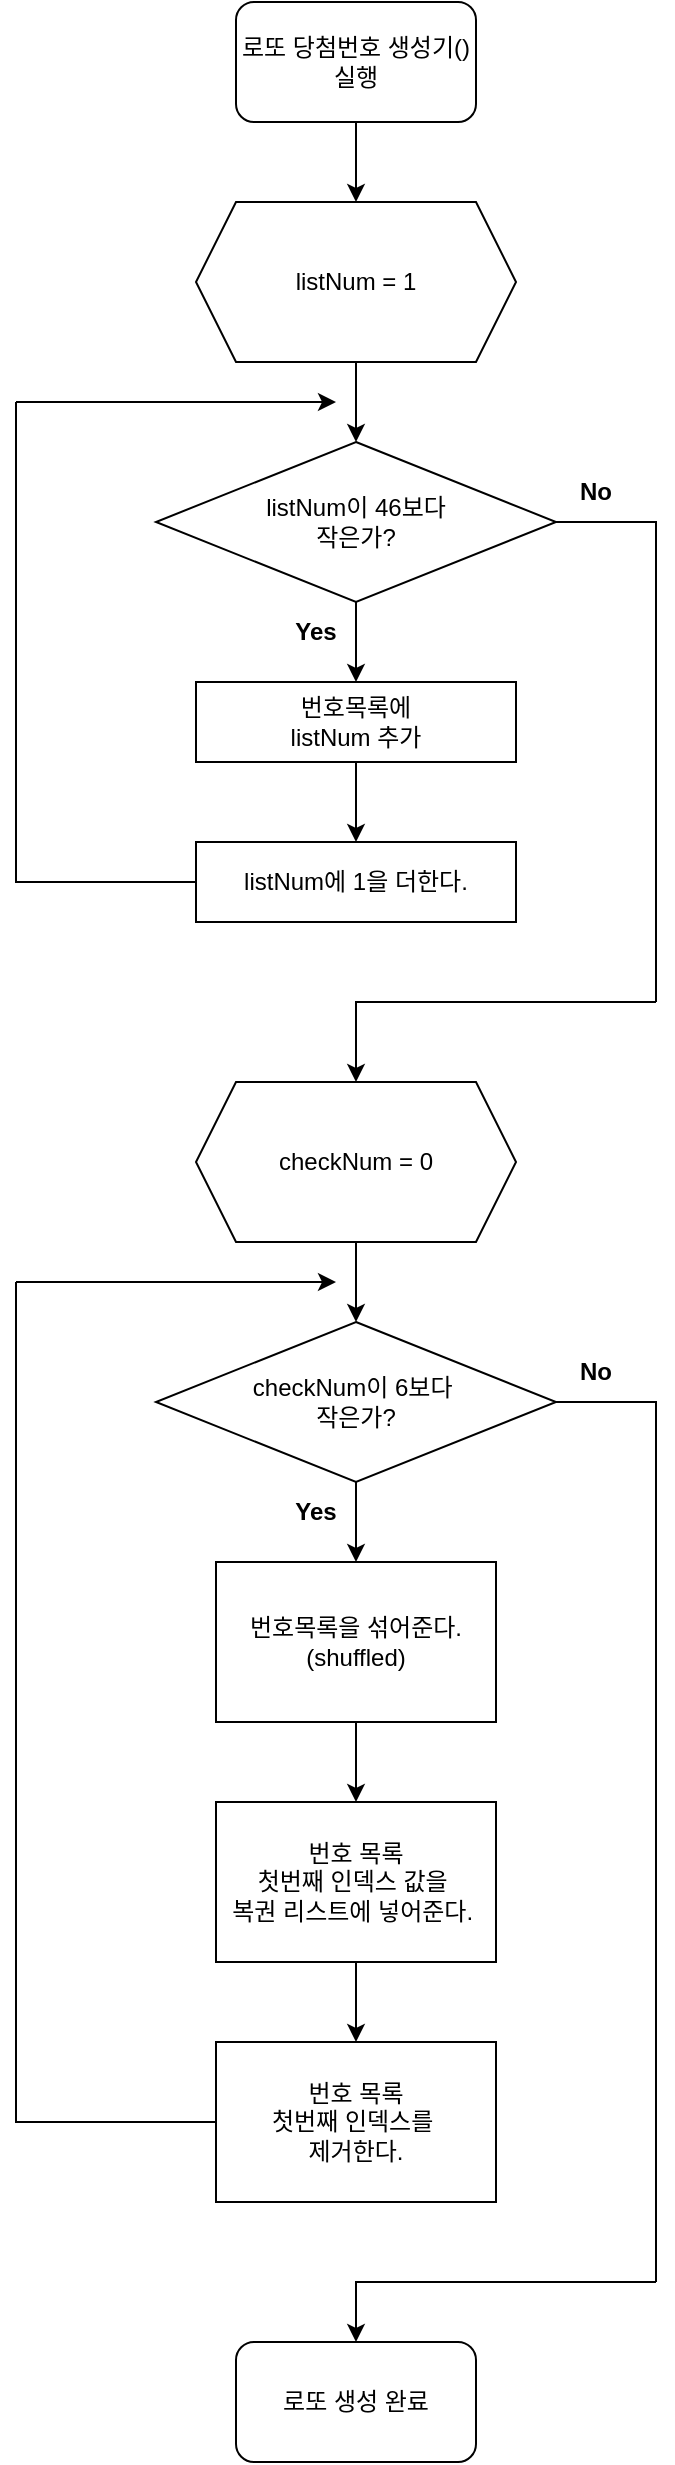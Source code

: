 <mxfile version="24.1.0" type="device">
  <diagram id="C5RBs43oDa-KdzZeNtuy" name="Page-1">
    <mxGraphModel dx="1194" dy="731" grid="1" gridSize="10" guides="1" tooltips="1" connect="1" arrows="1" fold="1" page="1" pageScale="1" pageWidth="980" pageHeight="1390" math="0" shadow="0">
      <root>
        <mxCell id="WIyWlLk6GJQsqaUBKTNV-0" />
        <mxCell id="WIyWlLk6GJQsqaUBKTNV-1" parent="WIyWlLk6GJQsqaUBKTNV-0" />
        <mxCell id="QLz21TdQGJyOuTGxiv5p-11" value="" style="edgeStyle=orthogonalEdgeStyle;rounded=0;orthogonalLoop=1;jettySize=auto;html=1;" edge="1" parent="WIyWlLk6GJQsqaUBKTNV-1" source="QLz21TdQGJyOuTGxiv5p-3" target="QLz21TdQGJyOuTGxiv5p-7">
          <mxGeometry relative="1" as="geometry" />
        </mxCell>
        <mxCell id="QLz21TdQGJyOuTGxiv5p-3" value="listNum = 1" style="shape=hexagon;perimeter=hexagonPerimeter2;whiteSpace=wrap;html=1;fixedSize=1;" vertex="1" parent="WIyWlLk6GJQsqaUBKTNV-1">
          <mxGeometry x="420" y="180" width="160" height="80" as="geometry" />
        </mxCell>
        <mxCell id="QLz21TdQGJyOuTGxiv5p-10" value="" style="edgeStyle=orthogonalEdgeStyle;rounded=0;orthogonalLoop=1;jettySize=auto;html=1;" edge="1" parent="WIyWlLk6GJQsqaUBKTNV-1" source="QLz21TdQGJyOuTGxiv5p-4" target="QLz21TdQGJyOuTGxiv5p-3">
          <mxGeometry relative="1" as="geometry" />
        </mxCell>
        <mxCell id="QLz21TdQGJyOuTGxiv5p-4" value="로또 당첨번호 생성기() 실행" style="rounded=1;whiteSpace=wrap;html=1;" vertex="1" parent="WIyWlLk6GJQsqaUBKTNV-1">
          <mxGeometry x="440" y="80" width="120" height="60" as="geometry" />
        </mxCell>
        <mxCell id="QLz21TdQGJyOuTGxiv5p-9" value="" style="edgeStyle=orthogonalEdgeStyle;rounded=0;orthogonalLoop=1;jettySize=auto;html=1;" edge="1" parent="WIyWlLk6GJQsqaUBKTNV-1" source="QLz21TdQGJyOuTGxiv5p-6" target="QLz21TdQGJyOuTGxiv5p-8">
          <mxGeometry relative="1" as="geometry" />
        </mxCell>
        <mxCell id="QLz21TdQGJyOuTGxiv5p-6" value="번호목록에 &lt;br&gt;listNum 추가" style="rounded=0;whiteSpace=wrap;html=1;" vertex="1" parent="WIyWlLk6GJQsqaUBKTNV-1">
          <mxGeometry x="420" y="420" width="160" height="40" as="geometry" />
        </mxCell>
        <mxCell id="QLz21TdQGJyOuTGxiv5p-12" value="" style="edgeStyle=orthogonalEdgeStyle;rounded=0;orthogonalLoop=1;jettySize=auto;html=1;" edge="1" parent="WIyWlLk6GJQsqaUBKTNV-1" source="QLz21TdQGJyOuTGxiv5p-7" target="QLz21TdQGJyOuTGxiv5p-6">
          <mxGeometry relative="1" as="geometry" />
        </mxCell>
        <mxCell id="QLz21TdQGJyOuTGxiv5p-7" value="listNum이 46보다&lt;br&gt;작은가?" style="rhombus;whiteSpace=wrap;html=1;" vertex="1" parent="WIyWlLk6GJQsqaUBKTNV-1">
          <mxGeometry x="400" y="300" width="200" height="80" as="geometry" />
        </mxCell>
        <mxCell id="QLz21TdQGJyOuTGxiv5p-8" value="listNum에 1을 더한다." style="whiteSpace=wrap;html=1;rounded=0;" vertex="1" parent="WIyWlLk6GJQsqaUBKTNV-1">
          <mxGeometry x="420" y="500" width="160" height="40" as="geometry" />
        </mxCell>
        <mxCell id="QLz21TdQGJyOuTGxiv5p-19" value="" style="edgeStyle=orthogonalEdgeStyle;rounded=0;orthogonalLoop=1;jettySize=auto;html=1;" edge="1" parent="WIyWlLk6GJQsqaUBKTNV-1">
          <mxGeometry relative="1" as="geometry">
            <mxPoint x="330" y="280" as="sourcePoint" />
            <mxPoint x="490" y="280" as="targetPoint" />
          </mxGeometry>
        </mxCell>
        <mxCell id="QLz21TdQGJyOuTGxiv5p-21" value="" style="endArrow=none;html=1;rounded=0;exitX=0;exitY=0.5;exitDx=0;exitDy=0;" edge="1" parent="WIyWlLk6GJQsqaUBKTNV-1" source="QLz21TdQGJyOuTGxiv5p-8">
          <mxGeometry width="50" height="50" relative="1" as="geometry">
            <mxPoint x="480" y="380" as="sourcePoint" />
            <mxPoint x="330" y="280" as="targetPoint" />
            <Array as="points">
              <mxPoint x="330" y="520" />
            </Array>
          </mxGeometry>
        </mxCell>
        <mxCell id="QLz21TdQGJyOuTGxiv5p-32" value="" style="edgeStyle=orthogonalEdgeStyle;rounded=0;orthogonalLoop=1;jettySize=auto;html=1;" edge="1" parent="WIyWlLk6GJQsqaUBKTNV-1" source="QLz21TdQGJyOuTGxiv5p-23" target="QLz21TdQGJyOuTGxiv5p-27">
          <mxGeometry relative="1" as="geometry" />
        </mxCell>
        <mxCell id="QLz21TdQGJyOuTGxiv5p-23" value="번호목록을 섞어준다.&lt;br&gt;(shuffled)" style="rounded=0;whiteSpace=wrap;html=1;" vertex="1" parent="WIyWlLk6GJQsqaUBKTNV-1">
          <mxGeometry x="430" y="860" width="140" height="80" as="geometry" />
        </mxCell>
        <mxCell id="QLz21TdQGJyOuTGxiv5p-31" value="" style="edgeStyle=orthogonalEdgeStyle;rounded=0;orthogonalLoop=1;jettySize=auto;html=1;" edge="1" parent="WIyWlLk6GJQsqaUBKTNV-1" source="QLz21TdQGJyOuTGxiv5p-24" target="QLz21TdQGJyOuTGxiv5p-25">
          <mxGeometry relative="1" as="geometry" />
        </mxCell>
        <mxCell id="QLz21TdQGJyOuTGxiv5p-24" value="checkNum = 0" style="shape=hexagon;perimeter=hexagonPerimeter2;whiteSpace=wrap;html=1;fixedSize=1;" vertex="1" parent="WIyWlLk6GJQsqaUBKTNV-1">
          <mxGeometry x="420" y="620" width="160" height="80" as="geometry" />
        </mxCell>
        <mxCell id="QLz21TdQGJyOuTGxiv5p-34" value="" style="edgeStyle=orthogonalEdgeStyle;rounded=0;orthogonalLoop=1;jettySize=auto;html=1;" edge="1" parent="WIyWlLk6GJQsqaUBKTNV-1" source="QLz21TdQGJyOuTGxiv5p-25" target="QLz21TdQGJyOuTGxiv5p-23">
          <mxGeometry relative="1" as="geometry" />
        </mxCell>
        <mxCell id="QLz21TdQGJyOuTGxiv5p-25" value="checkNum이 6보다&amp;nbsp;&lt;div&gt;작은가?&lt;/div&gt;" style="rhombus;whiteSpace=wrap;html=1;" vertex="1" parent="WIyWlLk6GJQsqaUBKTNV-1">
          <mxGeometry x="400" y="740" width="200" height="80" as="geometry" />
        </mxCell>
        <mxCell id="QLz21TdQGJyOuTGxiv5p-33" value="" style="edgeStyle=orthogonalEdgeStyle;rounded=0;orthogonalLoop=1;jettySize=auto;html=1;" edge="1" parent="WIyWlLk6GJQsqaUBKTNV-1" source="QLz21TdQGJyOuTGxiv5p-27" target="QLz21TdQGJyOuTGxiv5p-28">
          <mxGeometry relative="1" as="geometry" />
        </mxCell>
        <mxCell id="QLz21TdQGJyOuTGxiv5p-27" value="번호 목록&lt;br&gt;첫번째 인덱스 값을&amp;nbsp;&lt;div&gt;복권 리스트에 넣어준다.&amp;nbsp;&lt;/div&gt;" style="rounded=0;whiteSpace=wrap;html=1;" vertex="1" parent="WIyWlLk6GJQsqaUBKTNV-1">
          <mxGeometry x="430" y="980" width="140" height="80" as="geometry" />
        </mxCell>
        <mxCell id="QLz21TdQGJyOuTGxiv5p-28" value="번호 목록&lt;br&gt;첫번째 인덱스를&amp;nbsp;&lt;div&gt;제거한다.&lt;/div&gt;" style="rounded=0;whiteSpace=wrap;html=1;" vertex="1" parent="WIyWlLk6GJQsqaUBKTNV-1">
          <mxGeometry x="430" y="1100" width="140" height="80" as="geometry" />
        </mxCell>
        <mxCell id="QLz21TdQGJyOuTGxiv5p-29" value="" style="endArrow=none;html=1;rounded=0;exitX=1;exitY=0.5;exitDx=0;exitDy=0;" edge="1" parent="WIyWlLk6GJQsqaUBKTNV-1" source="QLz21TdQGJyOuTGxiv5p-7">
          <mxGeometry width="50" height="50" relative="1" as="geometry">
            <mxPoint x="600" y="630" as="sourcePoint" />
            <mxPoint x="650" y="580" as="targetPoint" />
            <Array as="points">
              <mxPoint x="650" y="340" />
            </Array>
          </mxGeometry>
        </mxCell>
        <mxCell id="QLz21TdQGJyOuTGxiv5p-30" value="" style="endArrow=classic;html=1;rounded=0;entryX=0.5;entryY=0;entryDx=0;entryDy=0;" edge="1" parent="WIyWlLk6GJQsqaUBKTNV-1" target="QLz21TdQGJyOuTGxiv5p-24">
          <mxGeometry width="50" height="50" relative="1" as="geometry">
            <mxPoint x="650" y="580" as="sourcePoint" />
            <mxPoint x="650" y="580" as="targetPoint" />
            <Array as="points">
              <mxPoint x="500" y="580" />
            </Array>
          </mxGeometry>
        </mxCell>
        <mxCell id="QLz21TdQGJyOuTGxiv5p-35" value="" style="endArrow=none;html=1;rounded=0;exitX=0;exitY=0.5;exitDx=0;exitDy=0;" edge="1" parent="WIyWlLk6GJQsqaUBKTNV-1" source="QLz21TdQGJyOuTGxiv5p-28">
          <mxGeometry width="50" height="50" relative="1" as="geometry">
            <mxPoint x="600" y="970" as="sourcePoint" />
            <mxPoint x="330" y="720" as="targetPoint" />
            <Array as="points">
              <mxPoint x="330" y="1140" />
            </Array>
          </mxGeometry>
        </mxCell>
        <mxCell id="QLz21TdQGJyOuTGxiv5p-36" value="" style="endArrow=classic;html=1;rounded=0;" edge="1" parent="WIyWlLk6GJQsqaUBKTNV-1">
          <mxGeometry width="50" height="50" relative="1" as="geometry">
            <mxPoint x="330" y="720" as="sourcePoint" />
            <mxPoint x="490" y="720" as="targetPoint" />
          </mxGeometry>
        </mxCell>
        <mxCell id="QLz21TdQGJyOuTGxiv5p-37" value="로또 생성 완료" style="rounded=1;whiteSpace=wrap;html=1;" vertex="1" parent="WIyWlLk6GJQsqaUBKTNV-1">
          <mxGeometry x="440" y="1250" width="120" height="60" as="geometry" />
        </mxCell>
        <mxCell id="QLz21TdQGJyOuTGxiv5p-38" value="" style="endArrow=none;html=1;rounded=0;exitX=1;exitY=0.5;exitDx=0;exitDy=0;" edge="1" parent="WIyWlLk6GJQsqaUBKTNV-1" source="QLz21TdQGJyOuTGxiv5p-25">
          <mxGeometry width="50" height="50" relative="1" as="geometry">
            <mxPoint x="600" y="960" as="sourcePoint" />
            <mxPoint x="650" y="1220" as="targetPoint" />
            <Array as="points">
              <mxPoint x="650" y="780" />
            </Array>
          </mxGeometry>
        </mxCell>
        <mxCell id="QLz21TdQGJyOuTGxiv5p-39" value="" style="endArrow=classic;html=1;rounded=0;entryX=0.5;entryY=0;entryDx=0;entryDy=0;" edge="1" parent="WIyWlLk6GJQsqaUBKTNV-1" target="QLz21TdQGJyOuTGxiv5p-37">
          <mxGeometry width="50" height="50" relative="1" as="geometry">
            <mxPoint x="650" y="1220" as="sourcePoint" />
            <mxPoint x="650" y="1090" as="targetPoint" />
            <Array as="points">
              <mxPoint x="500" y="1220" />
            </Array>
          </mxGeometry>
        </mxCell>
        <mxCell id="QLz21TdQGJyOuTGxiv5p-40" value="No" style="text;html=1;align=center;verticalAlign=middle;whiteSpace=wrap;rounded=0;fontStyle=1" vertex="1" parent="WIyWlLk6GJQsqaUBKTNV-1">
          <mxGeometry x="590" y="310" width="60" height="30" as="geometry" />
        </mxCell>
        <mxCell id="QLz21TdQGJyOuTGxiv5p-41" value="Yes" style="text;html=1;align=center;verticalAlign=middle;whiteSpace=wrap;rounded=0;fontStyle=1" vertex="1" parent="WIyWlLk6GJQsqaUBKTNV-1">
          <mxGeometry x="450" y="380" width="60" height="30" as="geometry" />
        </mxCell>
        <mxCell id="QLz21TdQGJyOuTGxiv5p-43" value="No" style="text;html=1;align=center;verticalAlign=middle;whiteSpace=wrap;rounded=0;fontStyle=1" vertex="1" parent="WIyWlLk6GJQsqaUBKTNV-1">
          <mxGeometry x="590" y="750" width="60" height="30" as="geometry" />
        </mxCell>
        <mxCell id="QLz21TdQGJyOuTGxiv5p-44" value="Yes" style="text;html=1;align=center;verticalAlign=middle;whiteSpace=wrap;rounded=0;fontStyle=1" vertex="1" parent="WIyWlLk6GJQsqaUBKTNV-1">
          <mxGeometry x="450" y="820" width="60" height="30" as="geometry" />
        </mxCell>
      </root>
    </mxGraphModel>
  </diagram>
</mxfile>
